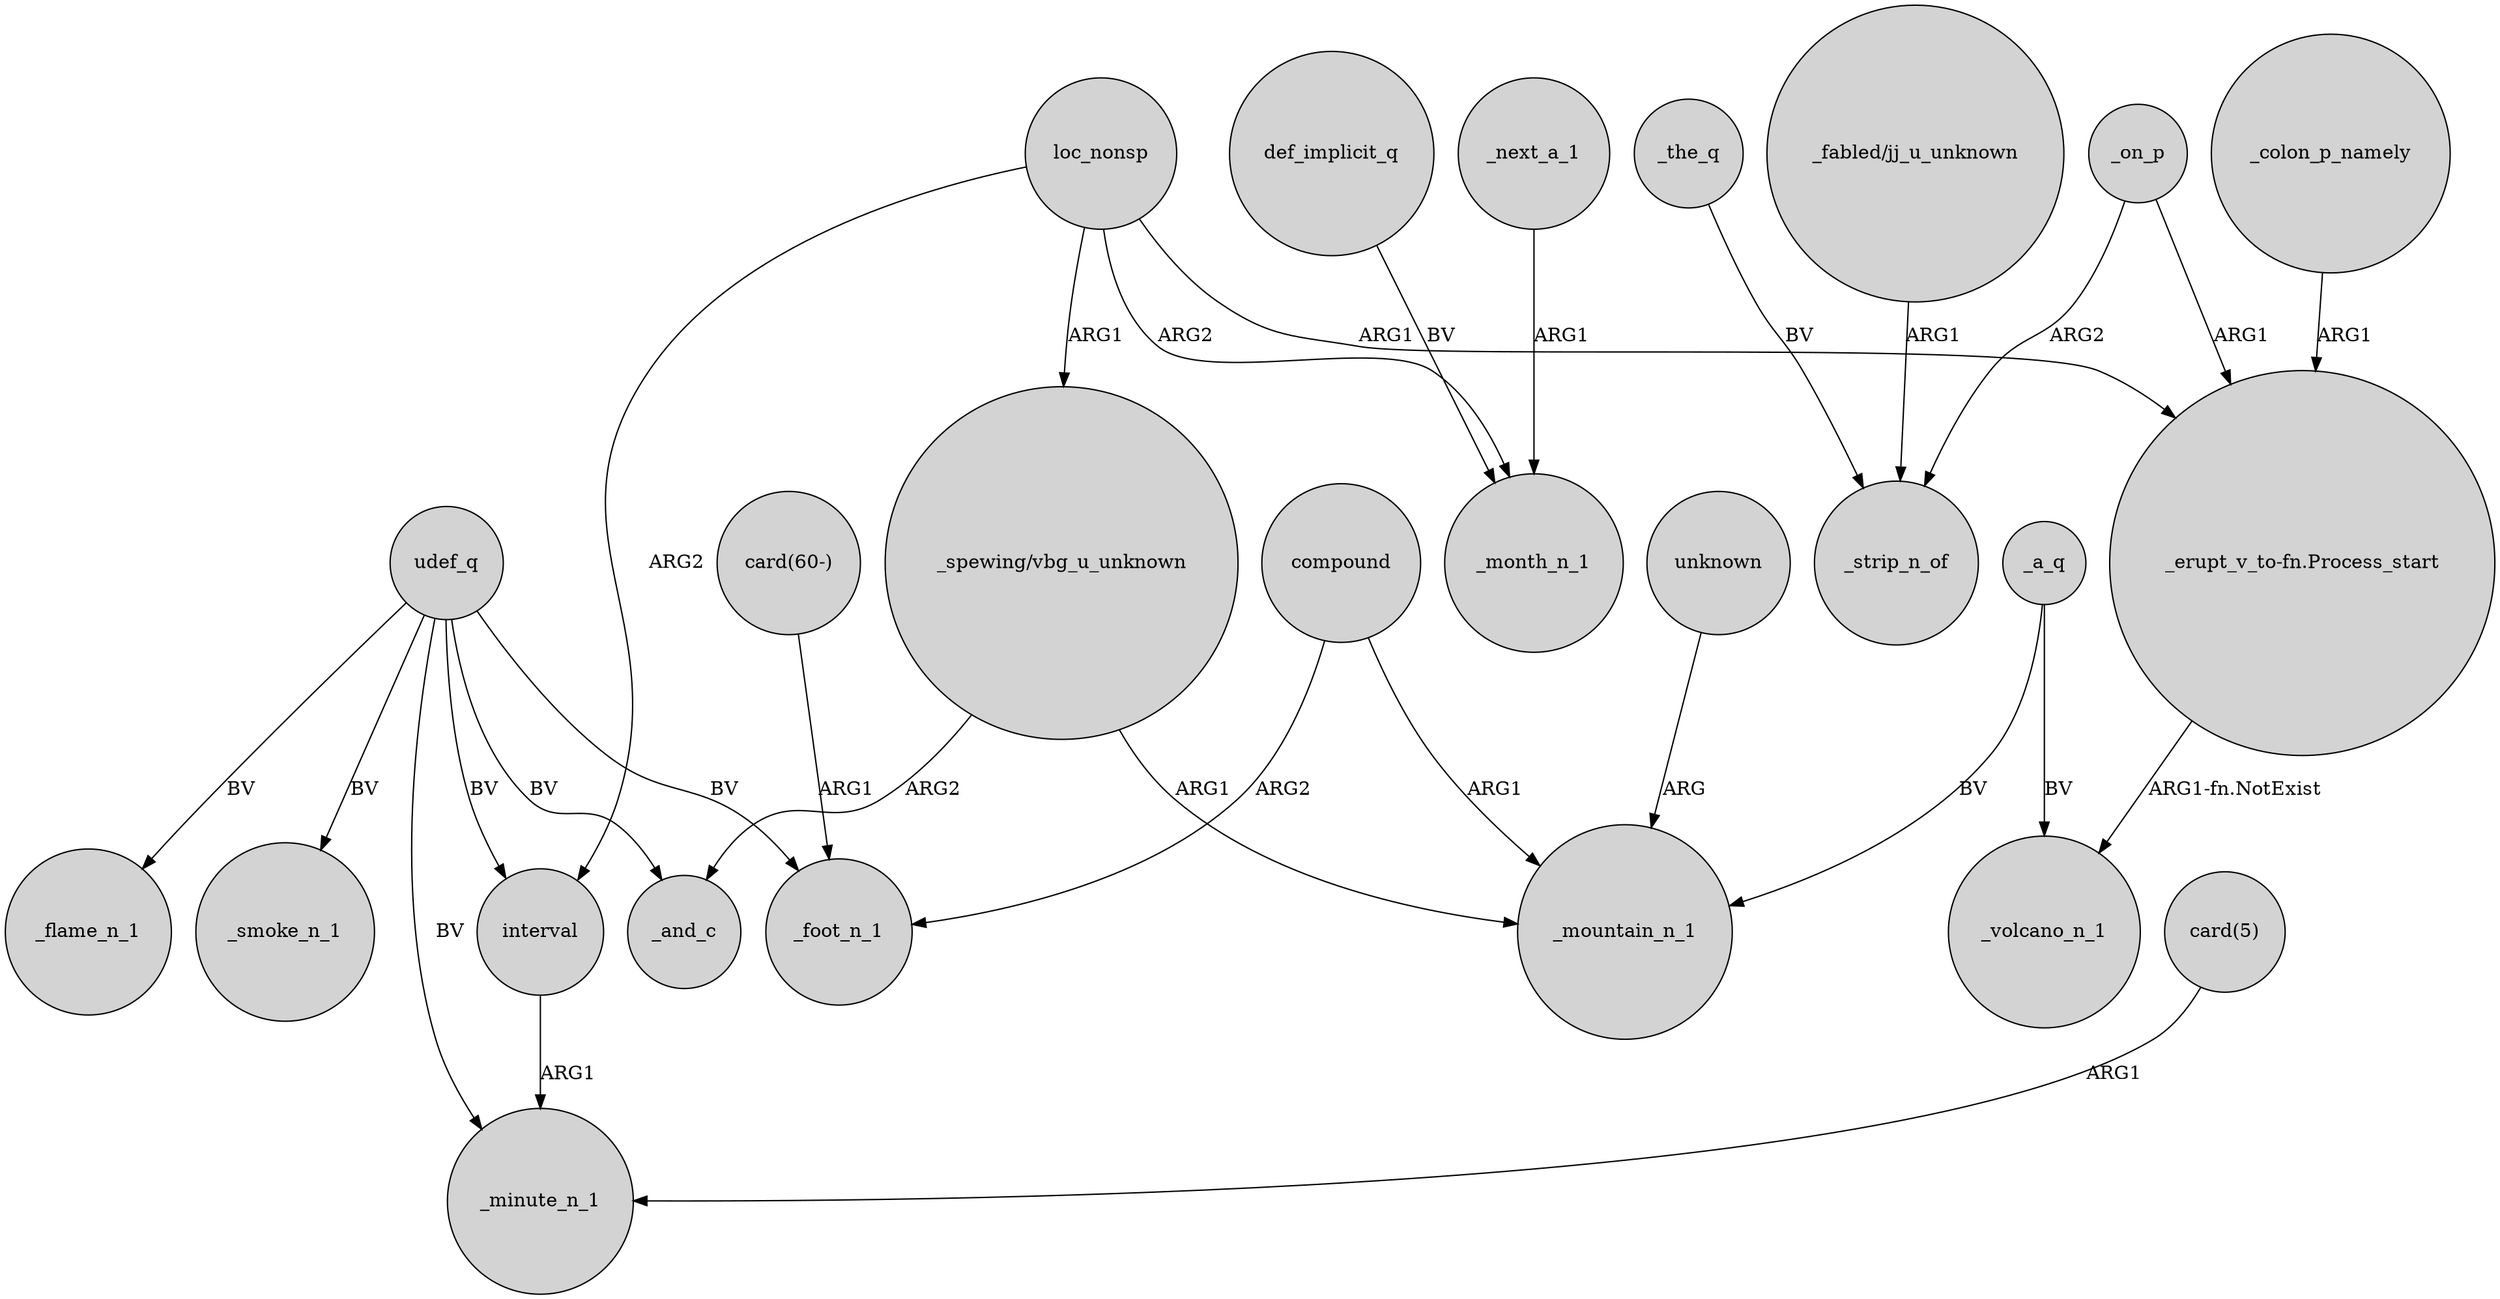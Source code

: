 digraph {
	node [shape=circle style=filled]
	udef_q -> _smoke_n_1 [label=BV]
	def_implicit_q -> _month_n_1 [label=BV]
	compound -> _foot_n_1 [label=ARG2]
	loc_nonsp -> interval [label=ARG2]
	_on_p -> "_erupt_v_to-fn.Process_start" [label=ARG1]
	_a_q -> _mountain_n_1 [label=BV]
	loc_nonsp -> "_erupt_v_to-fn.Process_start" [label=ARG1]
	_the_q -> _strip_n_of [label=BV]
	_on_p -> _strip_n_of [label=ARG2]
	"_fabled/jj_u_unknown" -> _strip_n_of [label=ARG1]
	loc_nonsp -> "_spewing/vbg_u_unknown" [label=ARG1]
	"card(5)" -> _minute_n_1 [label=ARG1]
	udef_q -> _minute_n_1 [label=BV]
	"_erupt_v_to-fn.Process_start" -> _volcano_n_1 [label="ARG1-fn.NotExist"]
	"card(60-)" -> _foot_n_1 [label=ARG1]
	_colon_p_namely -> "_erupt_v_to-fn.Process_start" [label=ARG1]
	udef_q -> _foot_n_1 [label=BV]
	compound -> _mountain_n_1 [label=ARG1]
	udef_q -> _flame_n_1 [label=BV]
	interval -> _minute_n_1 [label=ARG1]
	_next_a_1 -> _month_n_1 [label=ARG1]
	"_spewing/vbg_u_unknown" -> _mountain_n_1 [label=ARG1]
	loc_nonsp -> _month_n_1 [label=ARG2]
	udef_q -> _and_c [label=BV]
	_a_q -> _volcano_n_1 [label=BV]
	udef_q -> interval [label=BV]
	unknown -> _mountain_n_1 [label=ARG]
	"_spewing/vbg_u_unknown" -> _and_c [label=ARG2]
}
